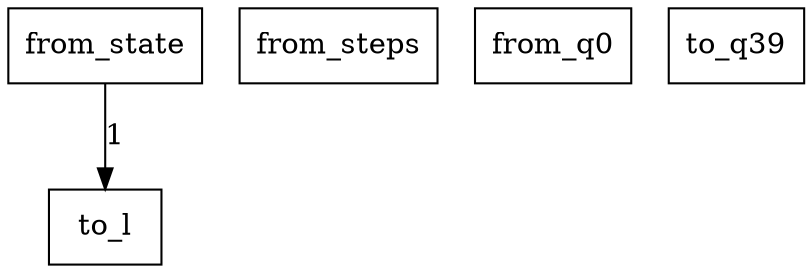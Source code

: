 digraph {
    graph [rankdir=TB
          ,bgcolor=transparent];
    node [shape=box
         ,fillcolor=white
         ,style=filled];
    0 [label=<from_state>];
    1 [label=<from_steps>];
    2 [label=<from_q0>];
    3 [label=<to_l>];
    4 [label=<to_q39>];
    0 -> 3 [label=1];
}